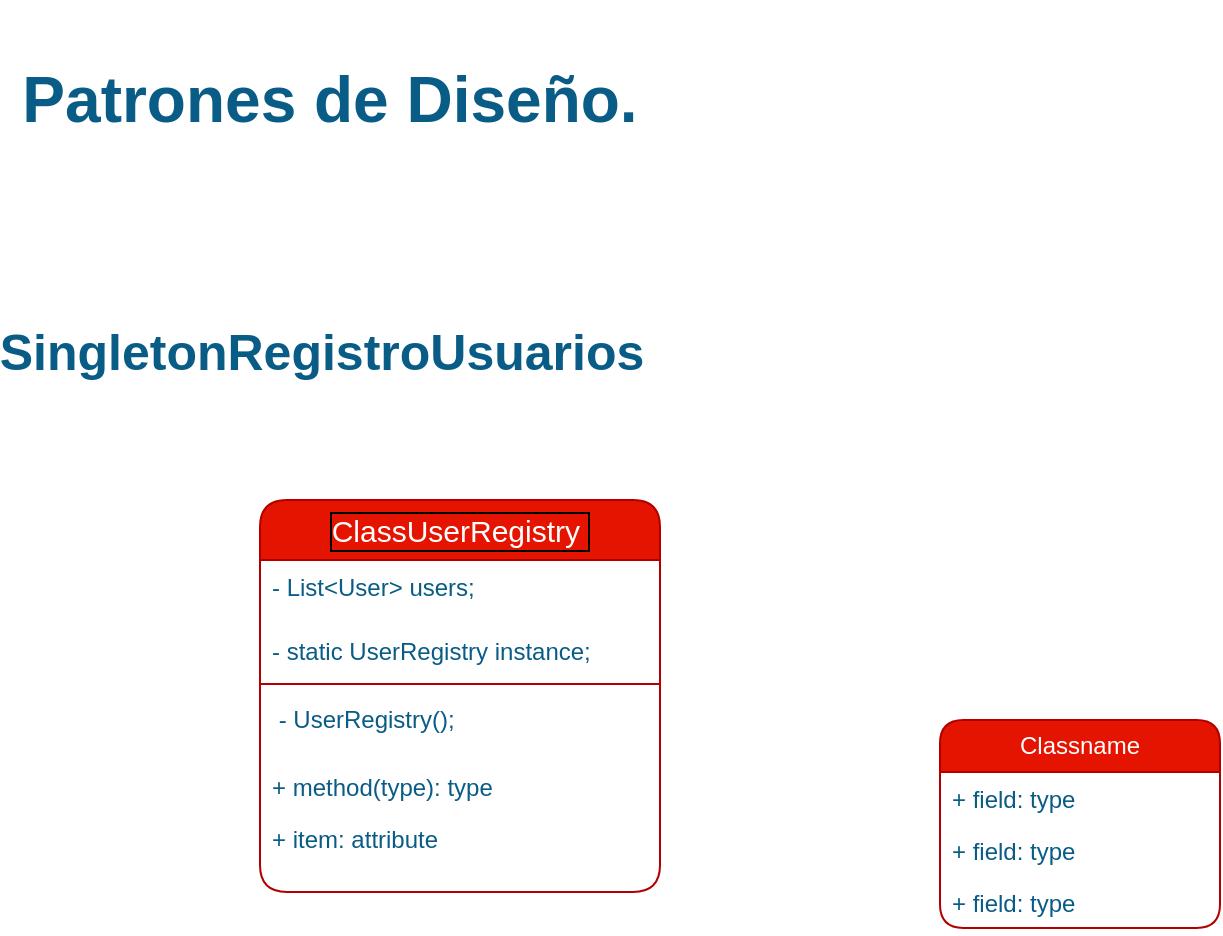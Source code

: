 <mxfile version="21.7.2" type="github">
  <diagram name="Página-1" id="xAp5_nIOidXn7bsCaXmw">
    <mxGraphModel dx="1222" dy="601" grid="1" gridSize="10" guides="1" tooltips="1" connect="1" arrows="1" fold="1" page="1" pageScale="1" pageWidth="980" pageHeight="1390" background="#ffffff" math="0" shadow="0">
      <root>
        <mxCell id="0" />
        <mxCell id="1" parent="0" />
        <mxCell id="Cq4Px8_UaJGYftp4jB81-1" value="&lt;b&gt;&lt;font style=&quot;font-size: 32px;&quot;&gt;Patrones de Diseño.&lt;/font&gt;&lt;/b&gt;" style="text;html=1;strokeColor=none;fillColor=none;align=center;verticalAlign=middle;whiteSpace=wrap;rounded=1;labelBackgroundColor=none;fontColor=#095C86;" vertex="1" parent="1">
          <mxGeometry width="330" height="100" as="geometry" />
        </mxCell>
        <mxCell id="Cq4Px8_UaJGYftp4jB81-2" value="&lt;b&gt;&lt;font style=&quot;font-size: 25px;&quot;&gt;SingletonRegistroUsuarios&lt;/font&gt;&lt;/b&gt;" style="text;html=1;strokeColor=none;fillColor=none;align=center;verticalAlign=middle;whiteSpace=wrap;rounded=1;labelBackgroundColor=none;fontColor=#095C86;" vertex="1" parent="1">
          <mxGeometry x="131" y="160" width="60" height="30" as="geometry" />
        </mxCell>
        <mxCell id="Cq4Px8_UaJGYftp4jB81-3" value="&lt;font style=&quot;font-size: 15px;&quot;&gt;ClassUserRegistry&amp;nbsp;&lt;/font&gt;" style="swimlane;fontStyle=0;childLayout=stackLayout;horizontal=1;startSize=30;fillColor=#e51400;horizontalStack=0;resizeParent=1;resizeParentMax=0;resizeLast=0;collapsible=1;marginBottom=0;whiteSpace=wrap;html=1;labelBackgroundColor=none;strokeColor=#B20000;rounded=1;labelBorderColor=default;fontColor=#ffffff;" vertex="1" parent="1">
          <mxGeometry x="130" y="250" width="200" height="196" as="geometry" />
        </mxCell>
        <mxCell id="Cq4Px8_UaJGYftp4jB81-4" value="- List&amp;lt;User&amp;gt; users;" style="text;strokeColor=none;fillColor=none;align=left;verticalAlign=top;spacingLeft=4;spacingRight=4;overflow=hidden;rotatable=0;points=[[0,0.5],[1,0.5]];portConstraint=eastwest;whiteSpace=wrap;html=1;labelBackgroundColor=none;fontColor=#095C86;rounded=1;" vertex="1" parent="Cq4Px8_UaJGYftp4jB81-3">
          <mxGeometry y="30" width="200" height="32" as="geometry" />
        </mxCell>
        <mxCell id="Cq4Px8_UaJGYftp4jB81-5" value="- static UserRegistry instance;" style="text;strokeColor=none;fillColor=none;align=left;verticalAlign=top;spacingLeft=4;spacingRight=4;overflow=hidden;rotatable=0;points=[[0,0.5],[1,0.5]];portConstraint=eastwest;whiteSpace=wrap;html=1;labelBackgroundColor=none;fontColor=#095C86;rounded=1;" vertex="1" parent="Cq4Px8_UaJGYftp4jB81-3">
          <mxGeometry y="62" width="200" height="26" as="geometry" />
        </mxCell>
        <mxCell id="Cq4Px8_UaJGYftp4jB81-18" value="" style="line;strokeWidth=1;fillColor=none;align=left;verticalAlign=middle;spacingTop=-1;spacingLeft=3;spacingRight=3;rotatable=0;labelPosition=right;points=[];portConstraint=eastwest;strokeColor=inherit;fontColor=#095C86;" vertex="1" parent="Cq4Px8_UaJGYftp4jB81-3">
          <mxGeometry y="88" width="200" height="8" as="geometry" />
        </mxCell>
        <mxCell id="Cq4Px8_UaJGYftp4jB81-6" value="&amp;nbsp;- UserRegistry();&amp;nbsp;" style="text;strokeColor=none;fillColor=none;align=left;verticalAlign=top;spacingLeft=4;spacingRight=4;overflow=hidden;rotatable=0;points=[[0,0.5],[1,0.5]];portConstraint=eastwest;whiteSpace=wrap;html=1;labelBackgroundColor=none;fontColor=#095C86;rounded=1;" vertex="1" parent="Cq4Px8_UaJGYftp4jB81-3">
          <mxGeometry y="96" width="200" height="34" as="geometry" />
        </mxCell>
        <mxCell id="Cq4Px8_UaJGYftp4jB81-17" value="+ method(type): type" style="text;strokeColor=none;fillColor=none;align=left;verticalAlign=top;spacingLeft=4;spacingRight=4;overflow=hidden;rotatable=0;points=[[0,0.5],[1,0.5]];portConstraint=eastwest;whiteSpace=wrap;html=1;fontColor=#095C86;" vertex="1" parent="Cq4Px8_UaJGYftp4jB81-3">
          <mxGeometry y="130" width="200" height="26" as="geometry" />
        </mxCell>
        <mxCell id="Cq4Px8_UaJGYftp4jB81-13" value="+ item: attribute" style="text;strokeColor=none;fillColor=none;align=left;verticalAlign=top;spacingLeft=4;spacingRight=4;overflow=hidden;rotatable=0;points=[[0,0.5],[1,0.5]];portConstraint=eastwest;whiteSpace=wrap;html=1;fontColor=#095C86;" vertex="1" parent="Cq4Px8_UaJGYftp4jB81-3">
          <mxGeometry y="156" width="200" height="40" as="geometry" />
        </mxCell>
        <mxCell id="Cq4Px8_UaJGYftp4jB81-8" value="Classname" style="swimlane;fontStyle=0;childLayout=stackLayout;horizontal=1;startSize=26;fillColor=#e51400;horizontalStack=0;resizeParent=1;resizeParentMax=0;resizeLast=0;collapsible=1;marginBottom=0;whiteSpace=wrap;html=1;labelBackgroundColor=none;strokeColor=#B20000;fontColor=#ffffff;rounded=1;" vertex="1" parent="1">
          <mxGeometry x="470" y="360" width="140" height="104" as="geometry" />
        </mxCell>
        <mxCell id="Cq4Px8_UaJGYftp4jB81-9" value="+ field: type" style="text;strokeColor=none;fillColor=none;align=left;verticalAlign=top;spacingLeft=4;spacingRight=4;overflow=hidden;rotatable=0;points=[[0,0.5],[1,0.5]];portConstraint=eastwest;whiteSpace=wrap;html=1;labelBackgroundColor=none;fontColor=#095C86;rounded=1;" vertex="1" parent="Cq4Px8_UaJGYftp4jB81-8">
          <mxGeometry y="26" width="140" height="26" as="geometry" />
        </mxCell>
        <mxCell id="Cq4Px8_UaJGYftp4jB81-10" value="+ field: type" style="text;strokeColor=none;fillColor=none;align=left;verticalAlign=top;spacingLeft=4;spacingRight=4;overflow=hidden;rotatable=0;points=[[0,0.5],[1,0.5]];portConstraint=eastwest;whiteSpace=wrap;html=1;labelBackgroundColor=none;fontColor=#095C86;rounded=1;" vertex="1" parent="Cq4Px8_UaJGYftp4jB81-8">
          <mxGeometry y="52" width="140" height="26" as="geometry" />
        </mxCell>
        <mxCell id="Cq4Px8_UaJGYftp4jB81-11" value="+ field: type" style="text;strokeColor=none;fillColor=none;align=left;verticalAlign=top;spacingLeft=4;spacingRight=4;overflow=hidden;rotatable=0;points=[[0,0.5],[1,0.5]];portConstraint=eastwest;whiteSpace=wrap;html=1;labelBackgroundColor=none;fontColor=#095C86;rounded=1;" vertex="1" parent="Cq4Px8_UaJGYftp4jB81-8">
          <mxGeometry y="78" width="140" height="26" as="geometry" />
        </mxCell>
      </root>
    </mxGraphModel>
  </diagram>
</mxfile>
